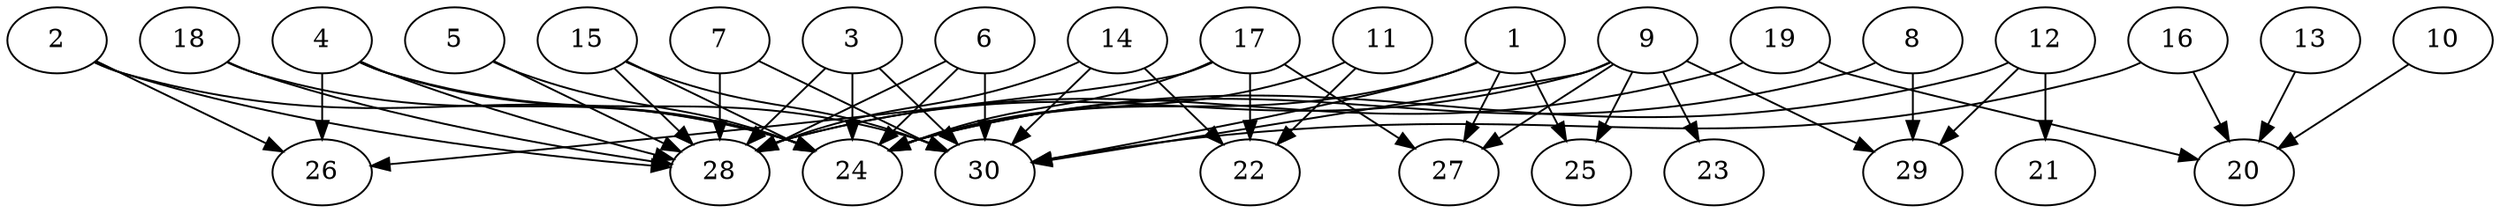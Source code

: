 // DAG automatically generated by daggen at Thu Oct  3 14:04:18 2019
// ./daggen --dot -n 30 --ccr 0.4 --fat 0.9 --regular 0.5 --density 0.6 --mindata 5242880 --maxdata 52428800 
digraph G {
  1 [size="17925120", alpha="0.02", expect_size="7170048"] 
  1 -> 24 [size ="7170048"]
  1 -> 25 [size ="7170048"]
  1 -> 27 [size ="7170048"]
  1 -> 30 [size ="7170048"]
  2 [size="44782080", alpha="0.17", expect_size="17912832"] 
  2 -> 24 [size ="17912832"]
  2 -> 26 [size ="17912832"]
  2 -> 28 [size ="17912832"]
  3 [size="53061120", alpha="0.13", expect_size="21224448"] 
  3 -> 24 [size ="21224448"]
  3 -> 28 [size ="21224448"]
  3 -> 30 [size ="21224448"]
  4 [size="75980800", alpha="0.17", expect_size="30392320"] 
  4 -> 24 [size ="30392320"]
  4 -> 26 [size ="30392320"]
  4 -> 28 [size ="30392320"]
  4 -> 30 [size ="30392320"]
  5 [size="89367040", alpha="0.13", expect_size="35746816"] 
  5 -> 24 [size ="35746816"]
  5 -> 28 [size ="35746816"]
  6 [size="21713920", alpha="0.04", expect_size="8685568"] 
  6 -> 24 [size ="8685568"]
  6 -> 28 [size ="8685568"]
  6 -> 30 [size ="8685568"]
  7 [size="29038080", alpha="0.12", expect_size="11615232"] 
  7 -> 28 [size ="11615232"]
  7 -> 30 [size ="11615232"]
  8 [size="80325120", alpha="0.12", expect_size="32130048"] 
  8 -> 24 [size ="32130048"]
  8 -> 29 [size ="32130048"]
  9 [size="85009920", alpha="0.20", expect_size="34003968"] 
  9 -> 23 [size ="34003968"]
  9 -> 25 [size ="34003968"]
  9 -> 27 [size ="34003968"]
  9 -> 28 [size ="34003968"]
  9 -> 29 [size ="34003968"]
  9 -> 30 [size ="34003968"]
  10 [size="26882560", alpha="0.08", expect_size="10753024"] 
  10 -> 20 [size ="10753024"]
  11 [size="20029440", alpha="0.01", expect_size="8011776"] 
  11 -> 22 [size ="8011776"]
  11 -> 24 [size ="8011776"]
  12 [size="34416640", alpha="0.13", expect_size="13766656"] 
  12 -> 21 [size ="13766656"]
  12 -> 24 [size ="13766656"]
  12 -> 29 [size ="13766656"]
  13 [size="14510080", alpha="0.15", expect_size="5804032"] 
  13 -> 20 [size ="5804032"]
  14 [size="93936640", alpha="0.17", expect_size="37574656"] 
  14 -> 22 [size ="37574656"]
  14 -> 28 [size ="37574656"]
  14 -> 30 [size ="37574656"]
  15 [size="78277120", alpha="0.19", expect_size="31310848"] 
  15 -> 24 [size ="31310848"]
  15 -> 28 [size ="31310848"]
  15 -> 30 [size ="31310848"]
  16 [size="35814400", alpha="0.18", expect_size="14325760"] 
  16 -> 20 [size ="14325760"]
  16 -> 30 [size ="14325760"]
  17 [size="59335680", alpha="0.16", expect_size="23734272"] 
  17 -> 22 [size ="23734272"]
  17 -> 24 [size ="23734272"]
  17 -> 26 [size ="23734272"]
  17 -> 27 [size ="23734272"]
  18 [size="127649280", alpha="0.16", expect_size="51059712"] 
  18 -> 24 [size ="51059712"]
  18 -> 28 [size ="51059712"]
  19 [size="81692160", alpha="0.09", expect_size="32676864"] 
  19 -> 20 [size ="32676864"]
  19 -> 28 [size ="32676864"]
  20 [size="78848000", alpha="0.06", expect_size="31539200"] 
  21 [size="125217280", alpha="0.04", expect_size="50086912"] 
  22 [size="14750720", alpha="0.07", expect_size="5900288"] 
  23 [size="90234880", alpha="0.17", expect_size="36093952"] 
  24 [size="59269120", alpha="0.17", expect_size="23707648"] 
  25 [size="41264640", alpha="0.11", expect_size="16505856"] 
  26 [size="32471040", alpha="0.06", expect_size="12988416"] 
  27 [size="21708800", alpha="0.03", expect_size="8683520"] 
  28 [size="118471680", alpha="0.12", expect_size="47388672"] 
  29 [size="97615360", alpha="0.14", expect_size="39046144"] 
  30 [size="33223680", alpha="0.17", expect_size="13289472"] 
}
